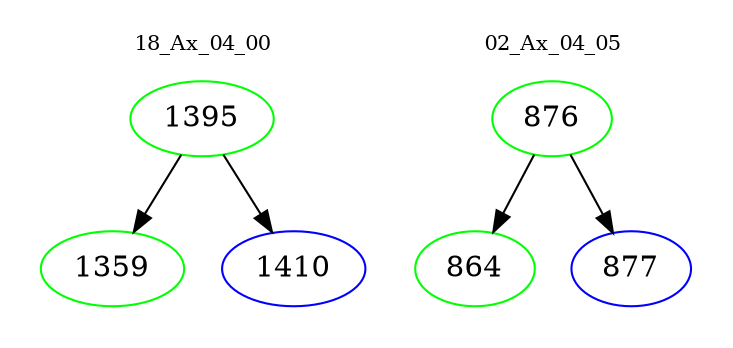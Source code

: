 digraph{
subgraph cluster_0 {
color = white
label = "18_Ax_04_00";
fontsize=10;
T0_1395 [label="1395", color="green"]
T0_1395 -> T0_1359 [color="black"]
T0_1359 [label="1359", color="green"]
T0_1395 -> T0_1410 [color="black"]
T0_1410 [label="1410", color="blue"]
}
subgraph cluster_1 {
color = white
label = "02_Ax_04_05";
fontsize=10;
T1_876 [label="876", color="green"]
T1_876 -> T1_864 [color="black"]
T1_864 [label="864", color="green"]
T1_876 -> T1_877 [color="black"]
T1_877 [label="877", color="blue"]
}
}
